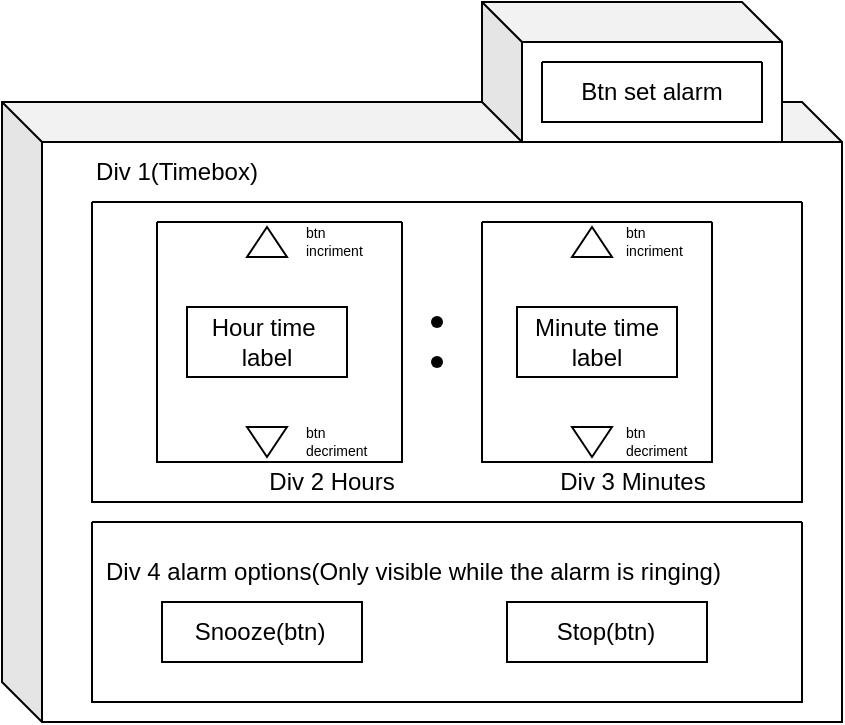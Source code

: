 <mxfile version="22.1.21" type="device">
  <diagram name="Page-1" id="2nQW52yFFffALyXFwBLv">
    <mxGraphModel dx="700" dy="429" grid="1" gridSize="10" guides="1" tooltips="1" connect="1" arrows="1" fold="1" page="1" pageScale="1" pageWidth="850" pageHeight="1100" math="0" shadow="0">
      <root>
        <mxCell id="0" />
        <mxCell id="1" parent="0" />
        <mxCell id="cg26iLX5JSk5WE1fMaMJ-5" value="" style="shape=cube;whiteSpace=wrap;html=1;boundedLbl=1;backgroundOutline=1;darkOpacity=0.05;darkOpacity2=0.1;" vertex="1" parent="1">
          <mxGeometry x="180" y="240" width="420" height="310" as="geometry" />
        </mxCell>
        <mxCell id="cg26iLX5JSk5WE1fMaMJ-6" value="" style="shape=cube;whiteSpace=wrap;html=1;boundedLbl=1;backgroundOutline=1;darkOpacity=0.05;darkOpacity2=0.1;rotation=0;" vertex="1" parent="1">
          <mxGeometry x="420" y="190" width="150" height="70" as="geometry" />
        </mxCell>
        <mxCell id="cg26iLX5JSk5WE1fMaMJ-19" value="Div 1(Timebox)" style="text;html=1;strokeColor=none;fillColor=none;align=center;verticalAlign=middle;whiteSpace=wrap;rounded=0;" vertex="1" parent="1">
          <mxGeometry x="225" y="260" width="85" height="30" as="geometry" />
        </mxCell>
        <mxCell id="cg26iLX5JSk5WE1fMaMJ-25" value="" style="swimlane;startSize=0;" vertex="1" parent="1">
          <mxGeometry x="225" y="290" width="355" height="150" as="geometry">
            <mxRectangle x="225" y="310" width="50" height="40" as="alternateBounds" />
          </mxGeometry>
        </mxCell>
        <mxCell id="cg26iLX5JSk5WE1fMaMJ-17" value="" style="shape=waypoint;sketch=0;fillStyle=solid;size=6;pointerEvents=1;points=[];fillColor=none;resizable=0;rotatable=0;perimeter=centerPerimeter;snapToPoint=1;" vertex="1" parent="cg26iLX5JSk5WE1fMaMJ-25">
          <mxGeometry x="162.5" y="70" width="20" height="20" as="geometry" />
        </mxCell>
        <mxCell id="cg26iLX5JSk5WE1fMaMJ-18" value="" style="shape=waypoint;sketch=0;fillStyle=solid;size=6;pointerEvents=1;points=[];fillColor=none;resizable=0;rotatable=0;perimeter=centerPerimeter;snapToPoint=1;" vertex="1" parent="cg26iLX5JSk5WE1fMaMJ-25">
          <mxGeometry x="162.5" y="50" width="20" height="20" as="geometry" />
        </mxCell>
        <mxCell id="cg26iLX5JSk5WE1fMaMJ-39" value="" style="swimlane;startSize=0;" vertex="1" parent="cg26iLX5JSk5WE1fMaMJ-25">
          <mxGeometry x="32.5" y="10" width="122.5" height="120" as="geometry">
            <mxRectangle x="32.5" y="10" width="50" height="40" as="alternateBounds" />
          </mxGeometry>
        </mxCell>
        <mxCell id="cg26iLX5JSk5WE1fMaMJ-33" value="" style="triangle;whiteSpace=wrap;html=1;rotation=-90;" vertex="1" parent="cg26iLX5JSk5WE1fMaMJ-39">
          <mxGeometry x="47.5" width="15" height="20" as="geometry" />
        </mxCell>
        <mxCell id="cg26iLX5JSk5WE1fMaMJ-38" value="" style="triangle;whiteSpace=wrap;html=1;rotation=90;" vertex="1" parent="cg26iLX5JSk5WE1fMaMJ-39">
          <mxGeometry x="47.5" y="100" width="15" height="20" as="geometry" />
        </mxCell>
        <mxCell id="cg26iLX5JSk5WE1fMaMJ-44" value="btn incriment" style="text;html=1;strokeColor=none;fillColor=none;align=left;verticalAlign=middle;whiteSpace=wrap;rounded=0;fontSize=7;" vertex="1" parent="cg26iLX5JSk5WE1fMaMJ-39">
          <mxGeometry x="72.5" y="5" width="37.5" height="10" as="geometry" />
        </mxCell>
        <mxCell id="cg26iLX5JSk5WE1fMaMJ-47" value="btn decriment" style="text;html=1;strokeColor=none;fillColor=none;align=left;verticalAlign=middle;whiteSpace=wrap;rounded=0;fontSize=7;" vertex="1" parent="cg26iLX5JSk5WE1fMaMJ-39">
          <mxGeometry x="72.5" y="105" width="37.5" height="10" as="geometry" />
        </mxCell>
        <mxCell id="cg26iLX5JSk5WE1fMaMJ-48" value="" style="rounded=0;whiteSpace=wrap;html=1;" vertex="1" parent="cg26iLX5JSk5WE1fMaMJ-39">
          <mxGeometry x="15" y="42.5" width="80" height="35" as="geometry" />
        </mxCell>
        <mxCell id="cg26iLX5JSk5WE1fMaMJ-50" value="Hour time&amp;nbsp; label" style="text;html=1;strokeColor=none;fillColor=none;align=center;verticalAlign=middle;whiteSpace=wrap;rounded=0;" vertex="1" parent="cg26iLX5JSk5WE1fMaMJ-39">
          <mxGeometry x="12.5" y="45" width="85" height="30" as="geometry" />
        </mxCell>
        <mxCell id="cg26iLX5JSk5WE1fMaMJ-40" value="" style="swimlane;startSize=0;" vertex="1" parent="cg26iLX5JSk5WE1fMaMJ-25">
          <mxGeometry x="195" y="10" width="115" height="120" as="geometry">
            <mxRectangle x="195" y="20" width="50" height="40" as="alternateBounds" />
          </mxGeometry>
        </mxCell>
        <mxCell id="cg26iLX5JSk5WE1fMaMJ-34" value="" style="triangle;whiteSpace=wrap;html=1;rotation=-90;" vertex="1" parent="cg26iLX5JSk5WE1fMaMJ-40">
          <mxGeometry x="47.5" width="15" height="20" as="geometry" />
        </mxCell>
        <mxCell id="cg26iLX5JSk5WE1fMaMJ-35" value="" style="triangle;whiteSpace=wrap;html=1;rotation=90;" vertex="1" parent="cg26iLX5JSk5WE1fMaMJ-40">
          <mxGeometry x="47.5" y="100" width="15" height="20" as="geometry" />
        </mxCell>
        <mxCell id="cg26iLX5JSk5WE1fMaMJ-45" value="btn incriment" style="text;html=1;strokeColor=none;fillColor=none;align=left;verticalAlign=middle;whiteSpace=wrap;rounded=0;fontSize=7;" vertex="1" parent="cg26iLX5JSk5WE1fMaMJ-40">
          <mxGeometry x="70" y="5" width="37.5" height="10" as="geometry" />
        </mxCell>
        <mxCell id="cg26iLX5JSk5WE1fMaMJ-46" value="btn decriment" style="text;html=1;strokeColor=none;fillColor=none;align=left;verticalAlign=middle;whiteSpace=wrap;rounded=0;fontSize=7;" vertex="1" parent="cg26iLX5JSk5WE1fMaMJ-40">
          <mxGeometry x="70" y="105" width="37.5" height="10" as="geometry" />
        </mxCell>
        <mxCell id="cg26iLX5JSk5WE1fMaMJ-49" value="" style="rounded=0;whiteSpace=wrap;html=1;" vertex="1" parent="cg26iLX5JSk5WE1fMaMJ-40">
          <mxGeometry x="17.5" y="42.5" width="80" height="35" as="geometry" />
        </mxCell>
        <mxCell id="cg26iLX5JSk5WE1fMaMJ-52" value="Minute time label" style="text;html=1;strokeColor=none;fillColor=none;align=center;verticalAlign=middle;whiteSpace=wrap;rounded=0;" vertex="1" parent="cg26iLX5JSk5WE1fMaMJ-40">
          <mxGeometry x="15" y="45" width="85" height="30" as="geometry" />
        </mxCell>
        <mxCell id="cg26iLX5JSk5WE1fMaMJ-28" value="Btn set alarm" style="text;html=1;strokeColor=none;fillColor=none;align=center;verticalAlign=middle;whiteSpace=wrap;rounded=0;" vertex="1" parent="1">
          <mxGeometry x="440" y="220" width="130" height="30" as="geometry" />
        </mxCell>
        <mxCell id="cg26iLX5JSk5WE1fMaMJ-32" value="" style="swimlane;startSize=0;" vertex="1" parent="1">
          <mxGeometry x="450" y="220" width="110" height="30" as="geometry" />
        </mxCell>
        <mxCell id="cg26iLX5JSk5WE1fMaMJ-42" value="Div 2 Hours" style="text;html=1;strokeColor=none;fillColor=none;align=center;verticalAlign=middle;whiteSpace=wrap;rounded=0;" vertex="1" parent="1">
          <mxGeometry x="310" y="420" width="70" height="20" as="geometry" />
        </mxCell>
        <mxCell id="cg26iLX5JSk5WE1fMaMJ-43" value="Div 3 Minutes" style="text;html=1;strokeColor=none;fillColor=none;align=center;verticalAlign=middle;whiteSpace=wrap;rounded=0;" vertex="1" parent="1">
          <mxGeometry x="457.5" y="420" width="75" height="20" as="geometry" />
        </mxCell>
        <mxCell id="cg26iLX5JSk5WE1fMaMJ-54" value="" style="rounded=0;whiteSpace=wrap;html=1;" vertex="1" parent="1">
          <mxGeometry x="260" y="490" width="100" height="30" as="geometry" />
        </mxCell>
        <mxCell id="cg26iLX5JSk5WE1fMaMJ-55" value="Snooze(btn)" style="text;html=1;strokeColor=none;fillColor=none;align=center;verticalAlign=middle;whiteSpace=wrap;rounded=0;" vertex="1" parent="1">
          <mxGeometry x="279" y="490" width="60" height="30" as="geometry" />
        </mxCell>
        <mxCell id="cg26iLX5JSk5WE1fMaMJ-57" value="" style="rounded=0;whiteSpace=wrap;html=1;" vertex="1" parent="1">
          <mxGeometry x="432.5" y="490" width="100" height="30" as="geometry" />
        </mxCell>
        <mxCell id="cg26iLX5JSk5WE1fMaMJ-56" value="Stop(btn)" style="text;html=1;strokeColor=none;fillColor=none;align=center;verticalAlign=middle;whiteSpace=wrap;rounded=0;" vertex="1" parent="1">
          <mxGeometry x="451.5" y="490" width="60" height="30" as="geometry" />
        </mxCell>
        <mxCell id="cg26iLX5JSk5WE1fMaMJ-58" value="" style="swimlane;startSize=0;" vertex="1" parent="1">
          <mxGeometry x="225" y="450" width="355" height="90" as="geometry">
            <mxRectangle x="225" y="450" width="50" height="40" as="alternateBounds" />
          </mxGeometry>
        </mxCell>
        <mxCell id="cg26iLX5JSk5WE1fMaMJ-59" value="Div 4 alarm options(Only visible while the alarm is ringing)" style="text;html=1;strokeColor=none;fillColor=none;align=left;verticalAlign=middle;whiteSpace=wrap;rounded=0;" vertex="1" parent="1">
          <mxGeometry x="230" y="460" width="350" height="30" as="geometry" />
        </mxCell>
      </root>
    </mxGraphModel>
  </diagram>
</mxfile>
